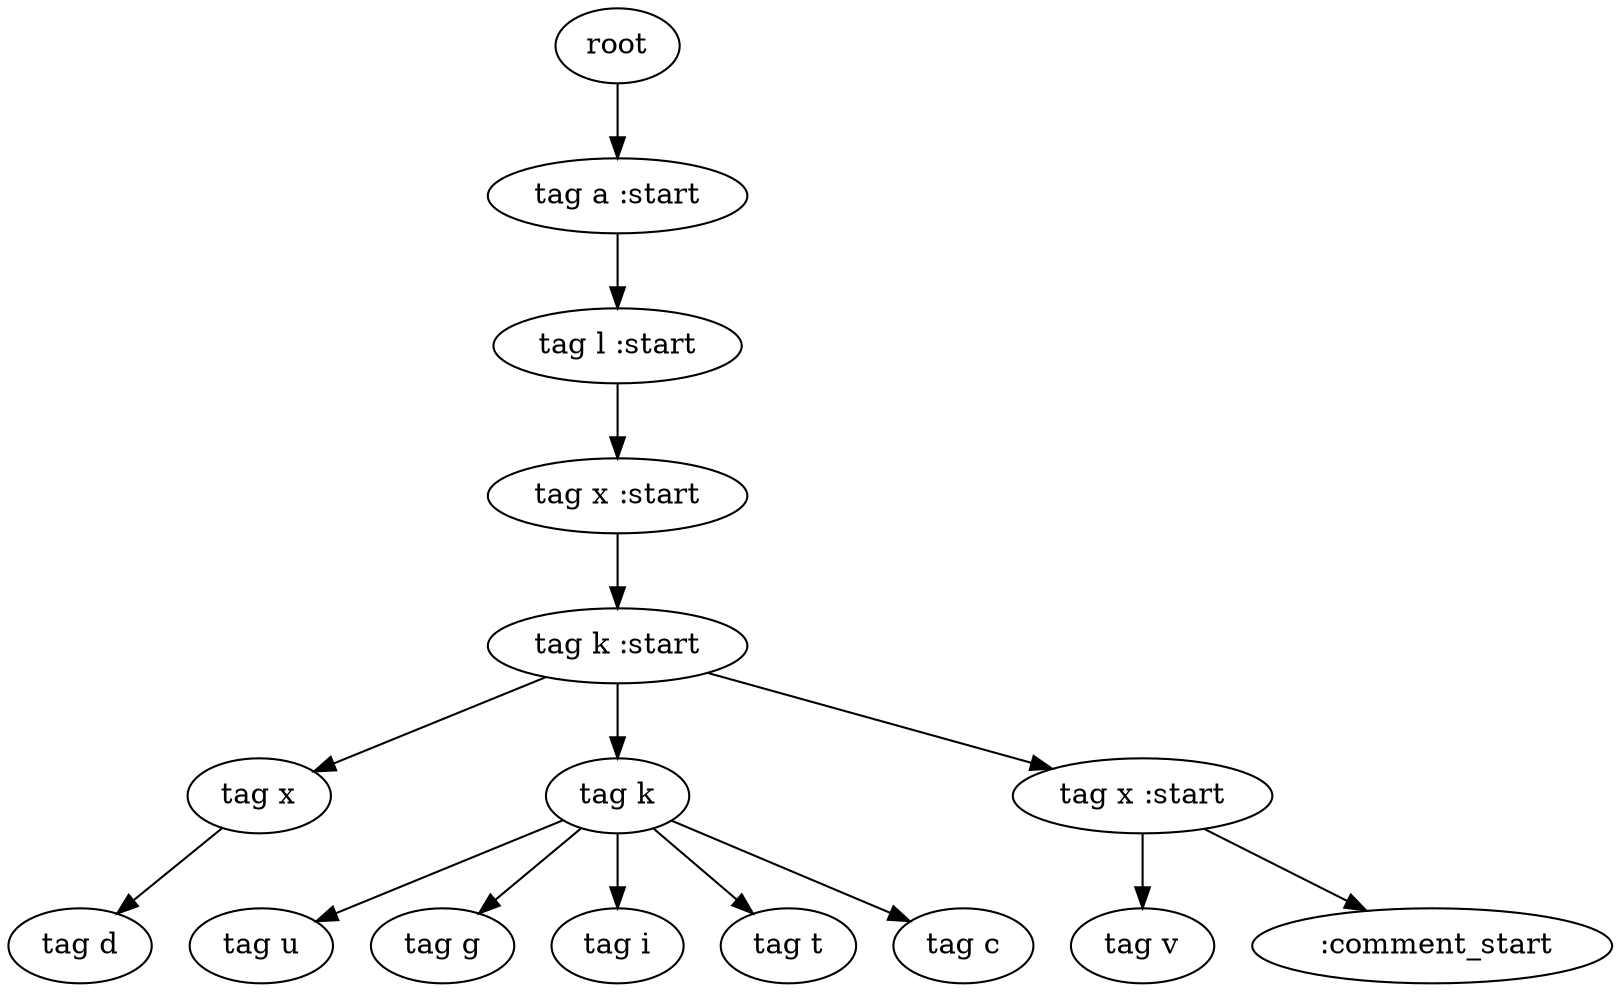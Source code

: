 digraph Tree{
0[label="root"];
0->00
00[label="tag a :start"];
00->000
000[label="tag l :start"];
000->0000
0000[label="tag x :start"];
0000->00000
00000[label="tag k :start"];
00000->000000
000000[label="tag x"];
000000->0000000
0000000[label="tag d"];
00000->000001
000001[label="tag k"];
000001->0000010
0000010[label="tag u"];
000001->0000011
0000011[label="tag g"];
000001->0000012
0000012[label="tag i"];
000001->0000013
0000013[label="tag t"];
000001->0000014
0000014[label="tag c"];
00000->000002
000002[label="tag x :start"];
000002->0000020
0000020[label="tag v"];
000002->0000021
0000021[label=" :comment_start"];
}
